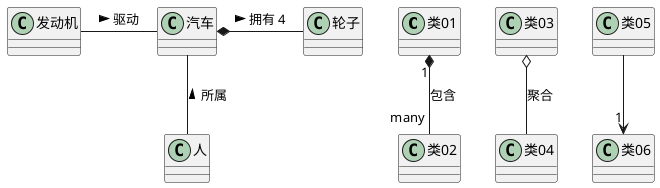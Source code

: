 @startuml

类01 "1" *-- "many" 类02 : 包含

类03 o-- 类04 : 聚合

类05 --> "1" 类06


class 汽车

发动机 - 汽车 : 驱动 >
汽车 *- 轮子 : 拥有 4 >
汽车 -- 人 : < 所属




@enduml
